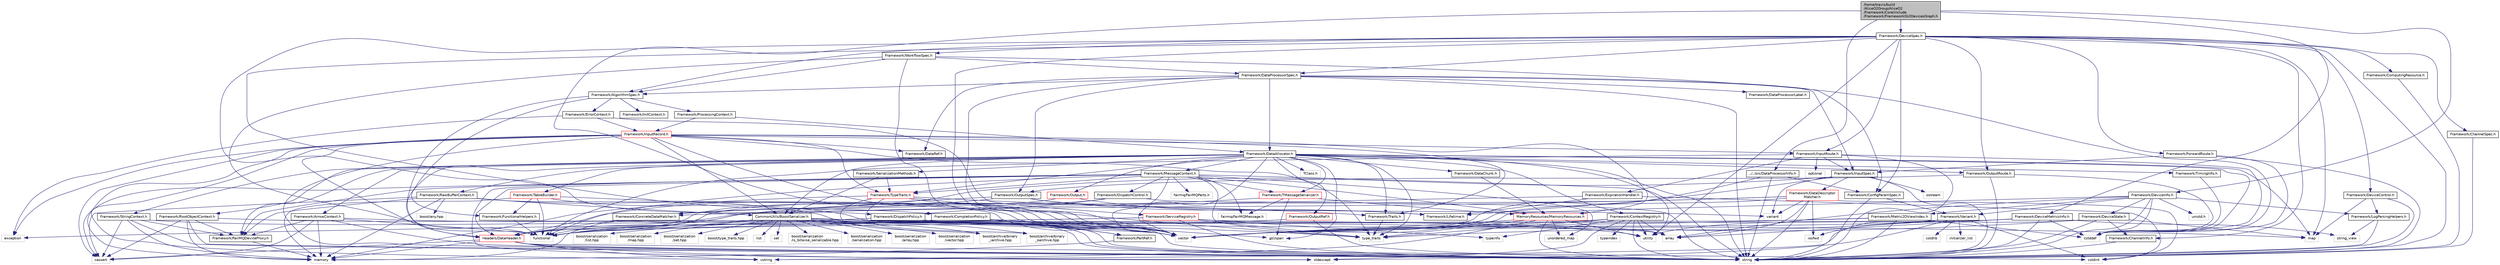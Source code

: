 digraph "/home/travis/build/AliceO2Group/AliceO2/Framework/Core/include/Framework/FrameworkGUIDevicesGraph.h"
{
 // INTERACTIVE_SVG=YES
  bgcolor="transparent";
  edge [fontname="Helvetica",fontsize="10",labelfontname="Helvetica",labelfontsize="10"];
  node [fontname="Helvetica",fontsize="10",shape=record];
  Node0 [label="/home/travis/build\l/AliceO2Group/AliceO2\l/Framework/Core/include\l/Framework/FrameworkGUIDevicesGraph.h",height=0.2,width=0.4,color="black", fillcolor="grey75", style="filled", fontcolor="black"];
  Node0 -> Node1 [color="midnightblue",fontsize="10",style="solid",fontname="Helvetica"];
  Node1 [label="../../src/DataProcessorInfo.h",height=0.2,width=0.4,color="black",URL="$d3/db3/DataProcessorInfo_8h.html"];
  Node1 -> Node2 [color="midnightblue",fontsize="10",style="solid",fontname="Helvetica"];
  Node2 [label="Framework/ConfigParamSpec.h",height=0.2,width=0.4,color="black",URL="$d0/d1c/ConfigParamSpec_8h.html"];
  Node2 -> Node3 [color="midnightblue",fontsize="10",style="solid",fontname="Helvetica"];
  Node3 [label="Framework/Variant.h",height=0.2,width=0.4,color="black",URL="$de/d56/Variant_8h.html"];
  Node3 -> Node4 [color="midnightblue",fontsize="10",style="solid",fontname="Helvetica"];
  Node4 [label="type_traits",height=0.2,width=0.4,color="grey75"];
  Node3 -> Node5 [color="midnightblue",fontsize="10",style="solid",fontname="Helvetica"];
  Node5 [label="cstring",height=0.2,width=0.4,color="grey75"];
  Node3 -> Node6 [color="midnightblue",fontsize="10",style="solid",fontname="Helvetica"];
  Node6 [label="cstdint",height=0.2,width=0.4,color="grey75"];
  Node3 -> Node7 [color="midnightblue",fontsize="10",style="solid",fontname="Helvetica"];
  Node7 [label="cstdlib",height=0.2,width=0.4,color="grey75"];
  Node3 -> Node8 [color="midnightblue",fontsize="10",style="solid",fontname="Helvetica"];
  Node8 [label="stdexcept",height=0.2,width=0.4,color="grey75"];
  Node3 -> Node9 [color="midnightblue",fontsize="10",style="solid",fontname="Helvetica"];
  Node9 [label="iosfwd",height=0.2,width=0.4,color="grey75"];
  Node3 -> Node10 [color="midnightblue",fontsize="10",style="solid",fontname="Helvetica"];
  Node10 [label="initializer_list",height=0.2,width=0.4,color="grey75"];
  Node2 -> Node11 [color="midnightblue",fontsize="10",style="solid",fontname="Helvetica"];
  Node11 [label="string",height=0.2,width=0.4,color="grey75"];
  Node1 -> Node11 [color="midnightblue",fontsize="10",style="solid",fontname="Helvetica"];
  Node1 -> Node12 [color="midnightblue",fontsize="10",style="solid",fontname="Helvetica"];
  Node12 [label="vector",height=0.2,width=0.4,color="grey75"];
  Node0 -> Node13 [color="midnightblue",fontsize="10",style="solid",fontname="Helvetica"];
  Node13 [label="Framework/DeviceSpec.h",height=0.2,width=0.4,color="black",URL="$df/de8/DeviceSpec_8h.html"];
  Node13 -> Node14 [color="midnightblue",fontsize="10",style="solid",fontname="Helvetica"];
  Node14 [label="Framework/WorkflowSpec.h",height=0.2,width=0.4,color="black",URL="$df/da1/WorkflowSpec_8h.html"];
  Node14 -> Node15 [color="midnightblue",fontsize="10",style="solid",fontname="Helvetica"];
  Node15 [label="Framework/DataProcessorSpec.h",height=0.2,width=0.4,color="black",URL="$d0/df4/DataProcessorSpec_8h.html"];
  Node15 -> Node16 [color="midnightblue",fontsize="10",style="solid",fontname="Helvetica"];
  Node16 [label="Framework/AlgorithmSpec.h",height=0.2,width=0.4,color="black",URL="$d0/d14/AlgorithmSpec_8h.html"];
  Node16 -> Node17 [color="midnightblue",fontsize="10",style="solid",fontname="Helvetica"];
  Node17 [label="Framework/ProcessingContext.h",height=0.2,width=0.4,color="black",URL="$de/d6a/ProcessingContext_8h.html"];
  Node17 -> Node18 [color="midnightblue",fontsize="10",style="solid",fontname="Helvetica"];
  Node18 [label="Framework/InputRecord.h",height=0.2,width=0.4,color="red",URL="$d6/d5c/InputRecord_8h.html"];
  Node18 -> Node19 [color="midnightblue",fontsize="10",style="solid",fontname="Helvetica"];
  Node19 [label="Framework/DataRef.h",height=0.2,width=0.4,color="black",URL="$d5/dfb/DataRef_8h.html"];
  Node18 -> Node69 [color="midnightblue",fontsize="10",style="solid",fontname="Helvetica"];
  Node69 [label="Framework/InputRoute.h",height=0.2,width=0.4,color="black",URL="$d5/d19/InputRoute_8h.html"];
  Node69 -> Node70 [color="midnightblue",fontsize="10",style="solid",fontname="Helvetica"];
  Node70 [label="Framework/ExpirationHandler.h",height=0.2,width=0.4,color="black",URL="$d2/dd9/ExpirationHandler_8h.html"];
  Node70 -> Node71 [color="midnightblue",fontsize="10",style="solid",fontname="Helvetica"];
  Node71 [label="Framework/Lifetime.h",height=0.2,width=0.4,color="black",URL="$dc/dca/Lifetime_8h.html"];
  Node70 -> Node6 [color="midnightblue",fontsize="10",style="solid",fontname="Helvetica"];
  Node70 -> Node72 [color="midnightblue",fontsize="10",style="solid",fontname="Helvetica"];
  Node72 [label="functional",height=0.2,width=0.4,color="grey75"];
  Node69 -> Node73 [color="midnightblue",fontsize="10",style="solid",fontname="Helvetica"];
  Node73 [label="Framework/InputSpec.h",height=0.2,width=0.4,color="black",URL="$d5/d3f/InputSpec_8h.html"];
  Node73 -> Node71 [color="midnightblue",fontsize="10",style="solid",fontname="Helvetica"];
  Node73 -> Node74 [color="midnightblue",fontsize="10",style="solid",fontname="Helvetica"];
  Node74 [label="Framework/ConcreteDataMatcher.h",height=0.2,width=0.4,color="black",URL="$d0/d1b/ConcreteDataMatcher_8h.html"];
  Node74 -> Node62 [color="midnightblue",fontsize="10",style="solid",fontname="Helvetica"];
  Node62 [label="Headers/DataHeader.h",height=0.2,width=0.4,color="red",URL="$dc/dcd/DataHeader_8h.html"];
  Node62 -> Node6 [color="midnightblue",fontsize="10",style="solid",fontname="Helvetica"];
  Node62 -> Node29 [color="midnightblue",fontsize="10",style="solid",fontname="Helvetica"];
  Node29 [label="memory",height=0.2,width=0.4,color="grey75"];
  Node62 -> Node63 [color="midnightblue",fontsize="10",style="solid",fontname="Helvetica"];
  Node63 [label="cassert",height=0.2,width=0.4,color="grey75"];
  Node62 -> Node5 [color="midnightblue",fontsize="10",style="solid",fontname="Helvetica"];
  Node62 -> Node8 [color="midnightblue",fontsize="10",style="solid",fontname="Helvetica"];
  Node62 -> Node11 [color="midnightblue",fontsize="10",style="solid",fontname="Helvetica"];
  Node73 -> Node75 [color="midnightblue",fontsize="10",style="solid",fontname="Helvetica"];
  Node75 [label="Framework/DataDescriptor\lMatcher.h",height=0.2,width=0.4,color="red",URL="$d3/da3/DataDescriptorMatcher_8h.html"];
  Node75 -> Node74 [color="midnightblue",fontsize="10",style="solid",fontname="Helvetica"];
  Node75 -> Node62 [color="midnightblue",fontsize="10",style="solid",fontname="Helvetica"];
  Node75 -> Node50 [color="midnightblue",fontsize="10",style="solid",fontname="Helvetica"];
  Node50 [label="array",height=0.2,width=0.4,color="grey75"];
  Node75 -> Node6 [color="midnightblue",fontsize="10",style="solid",fontname="Helvetica"];
  Node75 -> Node9 [color="midnightblue",fontsize="10",style="solid",fontname="Helvetica"];
  Node75 -> Node11 [color="midnightblue",fontsize="10",style="solid",fontname="Helvetica"];
  Node75 -> Node79 [color="midnightblue",fontsize="10",style="solid",fontname="Helvetica"];
  Node79 [label="variant",height=0.2,width=0.4,color="grey75"];
  Node75 -> Node12 [color="midnightblue",fontsize="10",style="solid",fontname="Helvetica"];
  Node73 -> Node11 [color="midnightblue",fontsize="10",style="solid",fontname="Helvetica"];
  Node73 -> Node81 [color="midnightblue",fontsize="10",style="solid",fontname="Helvetica"];
  Node81 [label="ostream",height=0.2,width=0.4,color="grey75"];
  Node73 -> Node79 [color="midnightblue",fontsize="10",style="solid",fontname="Helvetica"];
  Node69 -> Node82 [color="midnightblue",fontsize="10",style="solid",fontname="Helvetica"];
  Node82 [label="cstddef",height=0.2,width=0.4,color="grey75"];
  Node69 -> Node11 [color="midnightblue",fontsize="10",style="solid",fontname="Helvetica"];
  Node69 -> Node72 [color="midnightblue",fontsize="10",style="solid",fontname="Helvetica"];
  Node69 -> Node83 [color="midnightblue",fontsize="10",style="solid",fontname="Helvetica"];
  Node83 [label="optional",height=0.2,width=0.4,color="grey75"];
  Node18 -> Node44 [color="midnightblue",fontsize="10",style="solid",fontname="Helvetica"];
  Node44 [label="Framework/TypeTraits.h",height=0.2,width=0.4,color="red",URL="$d0/d95/TypeTraits_8h.html"];
  Node44 -> Node4 [color="midnightblue",fontsize="10",style="solid",fontname="Helvetica"];
  Node44 -> Node12 [color="midnightblue",fontsize="10",style="solid",fontname="Helvetica"];
  Node44 -> Node29 [color="midnightblue",fontsize="10",style="solid",fontname="Helvetica"];
  Node44 -> Node45 [color="midnightblue",fontsize="10",style="solid",fontname="Helvetica"];
  Node45 [label="Framework/Traits.h",height=0.2,width=0.4,color="black",URL="$db/d31/Traits_8h.html"];
  Node45 -> Node4 [color="midnightblue",fontsize="10",style="solid",fontname="Helvetica"];
  Node44 -> Node46 [color="midnightblue",fontsize="10",style="solid",fontname="Helvetica"];
  Node46 [label="boost/archive/binary\l_iarchive.hpp",height=0.2,width=0.4,color="grey75"];
  Node44 -> Node47 [color="midnightblue",fontsize="10",style="solid",fontname="Helvetica"];
  Node47 [label="boost/archive/binary\l_oarchive.hpp",height=0.2,width=0.4,color="grey75"];
  Node18 -> Node45 [color="midnightblue",fontsize="10",style="solid",fontname="Helvetica"];
  Node18 -> Node31 [color="midnightblue",fontsize="10",style="solid",fontname="Helvetica"];
  Node31 [label="MemoryResources/MemoryResources.h",height=0.2,width=0.4,color="red",URL="$dc/d03/MemoryResources_8h.html"];
  Node31 -> Node5 [color="midnightblue",fontsize="10",style="solid",fontname="Helvetica"];
  Node31 -> Node11 [color="midnightblue",fontsize="10",style="solid",fontname="Helvetica"];
  Node31 -> Node4 [color="midnightblue",fontsize="10",style="solid",fontname="Helvetica"];
  Node31 -> Node36 [color="midnightblue",fontsize="10",style="solid",fontname="Helvetica"];
  Node36 [label="utility",height=0.2,width=0.4,color="grey75"];
  Node31 -> Node12 [color="midnightblue",fontsize="10",style="solid",fontname="Helvetica"];
  Node31 -> Node37 [color="midnightblue",fontsize="10",style="solid",fontname="Helvetica"];
  Node37 [label="unordered_map",height=0.2,width=0.4,color="grey75"];
  Node18 -> Node62 [color="midnightblue",fontsize="10",style="solid",fontname="Helvetica"];
  Node18 -> Node49 [color="midnightblue",fontsize="10",style="solid",fontname="Helvetica"];
  Node49 [label="CommonUtils/BoostSerializer.h",height=0.2,width=0.4,color="black",URL="$d7/d91/BoostSerializer_8h.html",tooltip="Templatised boost serializer/deserializer for containers and base types. "];
  Node49 -> Node36 [color="midnightblue",fontsize="10",style="solid",fontname="Helvetica"];
  Node49 -> Node4 [color="midnightblue",fontsize="10",style="solid",fontname="Helvetica"];
  Node49 -> Node50 [color="midnightblue",fontsize="10",style="solid",fontname="Helvetica"];
  Node49 -> Node12 [color="midnightblue",fontsize="10",style="solid",fontname="Helvetica"];
  Node49 -> Node51 [color="midnightblue",fontsize="10",style="solid",fontname="Helvetica"];
  Node51 [label="list",height=0.2,width=0.4,color="grey75"];
  Node49 -> Node52 [color="midnightblue",fontsize="10",style="solid",fontname="Helvetica"];
  Node52 [label="map",height=0.2,width=0.4,color="grey75"];
  Node49 -> Node53 [color="midnightblue",fontsize="10",style="solid",fontname="Helvetica"];
  Node53 [label="set",height=0.2,width=0.4,color="grey75"];
  Node49 -> Node46 [color="midnightblue",fontsize="10",style="solid",fontname="Helvetica"];
  Node49 -> Node47 [color="midnightblue",fontsize="10",style="solid",fontname="Helvetica"];
  Node49 -> Node54 [color="midnightblue",fontsize="10",style="solid",fontname="Helvetica"];
  Node54 [label="boost/serialization\l/is_bitwise_serializable.hpp",height=0.2,width=0.4,color="grey75"];
  Node49 -> Node55 [color="midnightblue",fontsize="10",style="solid",fontname="Helvetica"];
  Node55 [label="boost/serialization\l/serialization.hpp",height=0.2,width=0.4,color="grey75"];
  Node49 -> Node56 [color="midnightblue",fontsize="10",style="solid",fontname="Helvetica"];
  Node56 [label="boost/serialization\l/array.hpp",height=0.2,width=0.4,color="grey75"];
  Node49 -> Node57 [color="midnightblue",fontsize="10",style="solid",fontname="Helvetica"];
  Node57 [label="boost/serialization\l/vector.hpp",height=0.2,width=0.4,color="grey75"];
  Node49 -> Node58 [color="midnightblue",fontsize="10",style="solid",fontname="Helvetica"];
  Node58 [label="boost/serialization\l/list.hpp",height=0.2,width=0.4,color="grey75"];
  Node49 -> Node59 [color="midnightblue",fontsize="10",style="solid",fontname="Helvetica"];
  Node59 [label="boost/serialization\l/map.hpp",height=0.2,width=0.4,color="grey75"];
  Node49 -> Node60 [color="midnightblue",fontsize="10",style="solid",fontname="Helvetica"];
  Node60 [label="boost/serialization\l/set.hpp",height=0.2,width=0.4,color="grey75"];
  Node49 -> Node61 [color="midnightblue",fontsize="10",style="solid",fontname="Helvetica"];
  Node61 [label="boost/type_traits.hpp",height=0.2,width=0.4,color="grey75"];
  Node18 -> Node11 [color="midnightblue",fontsize="10",style="solid",fontname="Helvetica"];
  Node18 -> Node12 [color="midnightblue",fontsize="10",style="solid",fontname="Helvetica"];
  Node18 -> Node5 [color="midnightblue",fontsize="10",style="solid",fontname="Helvetica"];
  Node18 -> Node63 [color="midnightblue",fontsize="10",style="solid",fontname="Helvetica"];
  Node18 -> Node87 [color="midnightblue",fontsize="10",style="solid",fontname="Helvetica"];
  Node87 [label="exception",height=0.2,width=0.4,color="grey75"];
  Node18 -> Node29 [color="midnightblue",fontsize="10",style="solid",fontname="Helvetica"];
  Node18 -> Node4 [color="midnightblue",fontsize="10",style="solid",fontname="Helvetica"];
  Node17 -> Node88 [color="midnightblue",fontsize="10",style="solid",fontname="Helvetica"];
  Node88 [label="Framework/DataAllocator.h",height=0.2,width=0.4,color="black",URL="$d1/d28/DataAllocator_8h.html"];
  Node88 -> Node89 [color="midnightblue",fontsize="10",style="solid",fontname="Helvetica"];
  Node89 [label="Framework/ContextRegistry.h",height=0.2,width=0.4,color="black",URL="$df/d2f/ContextRegistry_8h.html"];
  Node89 -> Node90 [color="midnightblue",fontsize="10",style="solid",fontname="Helvetica"];
  Node90 [label="typeinfo",height=0.2,width=0.4,color="grey75"];
  Node89 -> Node91 [color="midnightblue",fontsize="10",style="solid",fontname="Helvetica"];
  Node91 [label="typeindex",height=0.2,width=0.4,color="grey75"];
  Node89 -> Node4 [color="midnightblue",fontsize="10",style="solid",fontname="Helvetica"];
  Node89 -> Node11 [color="midnightblue",fontsize="10",style="solid",fontname="Helvetica"];
  Node89 -> Node8 [color="midnightblue",fontsize="10",style="solid",fontname="Helvetica"];
  Node89 -> Node12 [color="midnightblue",fontsize="10",style="solid",fontname="Helvetica"];
  Node89 -> Node36 [color="midnightblue",fontsize="10",style="solid",fontname="Helvetica"];
  Node89 -> Node50 [color="midnightblue",fontsize="10",style="solid",fontname="Helvetica"];
  Node88 -> Node92 [color="midnightblue",fontsize="10",style="solid",fontname="Helvetica"];
  Node92 [label="Framework/MessageContext.h",height=0.2,width=0.4,color="black",URL="$dc/dc4/MessageContext_8h.html"];
  Node92 -> Node93 [color="midnightblue",fontsize="10",style="solid",fontname="Helvetica"];
  Node93 [label="Framework/DispatchControl.h",height=0.2,width=0.4,color="black",URL="$dd/dda/DispatchControl_8h.html"];
  Node93 -> Node94 [color="midnightblue",fontsize="10",style="solid",fontname="Helvetica"];
  Node94 [label="Framework/DispatchPolicy.h",height=0.2,width=0.4,color="black",URL="$da/de6/DispatchPolicy_8h.html"];
  Node94 -> Node95 [color="midnightblue",fontsize="10",style="solid",fontname="Helvetica"];
  Node95 [label="Framework/PartRef.h",height=0.2,width=0.4,color="black",URL="$d9/d32/PartRef_8h.html"];
  Node95 -> Node29 [color="midnightblue",fontsize="10",style="solid",fontname="Helvetica"];
  Node94 -> Node72 [color="midnightblue",fontsize="10",style="solid",fontname="Helvetica"];
  Node94 -> Node11 [color="midnightblue",fontsize="10",style="solid",fontname="Helvetica"];
  Node94 -> Node12 [color="midnightblue",fontsize="10",style="solid",fontname="Helvetica"];
  Node93 -> Node72 [color="midnightblue",fontsize="10",style="solid",fontname="Helvetica"];
  Node93 -> Node11 [color="midnightblue",fontsize="10",style="solid",fontname="Helvetica"];
  Node92 -> Node96 [color="midnightblue",fontsize="10",style="solid",fontname="Helvetica"];
  Node96 [label="Framework/FairMQDeviceProxy.h",height=0.2,width=0.4,color="black",URL="$d8/d71/FairMQDeviceProxy_8h.html"];
  Node96 -> Node29 [color="midnightblue",fontsize="10",style="solid",fontname="Helvetica"];
  Node92 -> Node21 [color="midnightblue",fontsize="10",style="solid",fontname="Helvetica"];
  Node21 [label="Framework/TMessageSerializer.h",height=0.2,width=0.4,color="red",URL="$d8/d3c/TMessageSerializer_8h.html"];
  Node21 -> Node22 [color="midnightblue",fontsize="10",style="solid",fontname="Helvetica"];
  Node22 [label="fairmq/FairMQMessage.h",height=0.2,width=0.4,color="grey75"];
  Node21 -> Node28 [color="midnightblue",fontsize="10",style="solid",fontname="Helvetica"];
  Node28 [label="gsl/span",height=0.2,width=0.4,color="grey75"];
  Node21 -> Node29 [color="midnightblue",fontsize="10",style="solid",fontname="Helvetica"];
  Node21 -> Node31 [color="midnightblue",fontsize="10",style="solid",fontname="Helvetica"];
  Node92 -> Node44 [color="midnightblue",fontsize="10",style="solid",fontname="Helvetica"];
  Node92 -> Node62 [color="midnightblue",fontsize="10",style="solid",fontname="Helvetica"];
  Node92 -> Node31 [color="midnightblue",fontsize="10",style="solid",fontname="Helvetica"];
  Node92 -> Node22 [color="midnightblue",fontsize="10",style="solid",fontname="Helvetica"];
  Node92 -> Node97 [color="midnightblue",fontsize="10",style="solid",fontname="Helvetica"];
  Node97 [label="fairmq/FairMQParts.h",height=0.2,width=0.4,color="grey75"];
  Node92 -> Node63 [color="midnightblue",fontsize="10",style="solid",fontname="Helvetica"];
  Node92 -> Node72 [color="midnightblue",fontsize="10",style="solid",fontname="Helvetica"];
  Node92 -> Node8 [color="midnightblue",fontsize="10",style="solid",fontname="Helvetica"];
  Node92 -> Node11 [color="midnightblue",fontsize="10",style="solid",fontname="Helvetica"];
  Node92 -> Node4 [color="midnightblue",fontsize="10",style="solid",fontname="Helvetica"];
  Node92 -> Node37 [color="midnightblue",fontsize="10",style="solid",fontname="Helvetica"];
  Node92 -> Node12 [color="midnightblue",fontsize="10",style="solid",fontname="Helvetica"];
  Node88 -> Node98 [color="midnightblue",fontsize="10",style="solid",fontname="Helvetica"];
  Node98 [label="Framework/RootObjectContext.h",height=0.2,width=0.4,color="black",URL="$d2/d80/RootObjectContext_8h.html"];
  Node98 -> Node96 [color="midnightblue",fontsize="10",style="solid",fontname="Helvetica"];
  Node98 -> Node12 [color="midnightblue",fontsize="10",style="solid",fontname="Helvetica"];
  Node98 -> Node63 [color="midnightblue",fontsize="10",style="solid",fontname="Helvetica"];
  Node98 -> Node11 [color="midnightblue",fontsize="10",style="solid",fontname="Helvetica"];
  Node98 -> Node29 [color="midnightblue",fontsize="10",style="solid",fontname="Helvetica"];
  Node88 -> Node99 [color="midnightblue",fontsize="10",style="solid",fontname="Helvetica"];
  Node99 [label="Framework/StringContext.h",height=0.2,width=0.4,color="black",URL="$dd/df6/StringContext_8h.html"];
  Node99 -> Node96 [color="midnightblue",fontsize="10",style="solid",fontname="Helvetica"];
  Node99 -> Node12 [color="midnightblue",fontsize="10",style="solid",fontname="Helvetica"];
  Node99 -> Node63 [color="midnightblue",fontsize="10",style="solid",fontname="Helvetica"];
  Node99 -> Node11 [color="midnightblue",fontsize="10",style="solid",fontname="Helvetica"];
  Node99 -> Node29 [color="midnightblue",fontsize="10",style="solid",fontname="Helvetica"];
  Node88 -> Node100 [color="midnightblue",fontsize="10",style="solid",fontname="Helvetica"];
  Node100 [label="Framework/ArrowContext.h",height=0.2,width=0.4,color="black",URL="$d8/da2/ArrowContext_8h.html"];
  Node100 -> Node96 [color="midnightblue",fontsize="10",style="solid",fontname="Helvetica"];
  Node100 -> Node63 [color="midnightblue",fontsize="10",style="solid",fontname="Helvetica"];
  Node100 -> Node72 [color="midnightblue",fontsize="10",style="solid",fontname="Helvetica"];
  Node100 -> Node29 [color="midnightblue",fontsize="10",style="solid",fontname="Helvetica"];
  Node100 -> Node11 [color="midnightblue",fontsize="10",style="solid",fontname="Helvetica"];
  Node100 -> Node12 [color="midnightblue",fontsize="10",style="solid",fontname="Helvetica"];
  Node88 -> Node101 [color="midnightblue",fontsize="10",style="solid",fontname="Helvetica"];
  Node101 [label="Framework/RawBufferContext.h",height=0.2,width=0.4,color="black",URL="$d8/d25/RawBufferContext_8h.html",tooltip=" "];
  Node101 -> Node96 [color="midnightblue",fontsize="10",style="solid",fontname="Helvetica"];
  Node101 -> Node49 [color="midnightblue",fontsize="10",style="solid",fontname="Helvetica"];
  Node101 -> Node12 [color="midnightblue",fontsize="10",style="solid",fontname="Helvetica"];
  Node101 -> Node63 [color="midnightblue",fontsize="10",style="solid",fontname="Helvetica"];
  Node101 -> Node11 [color="midnightblue",fontsize="10",style="solid",fontname="Helvetica"];
  Node101 -> Node29 [color="midnightblue",fontsize="10",style="solid",fontname="Helvetica"];
  Node101 -> Node102 [color="midnightblue",fontsize="10",style="solid",fontname="Helvetica"];
  Node102 [label="boost/any.hpp",height=0.2,width=0.4,color="grey75"];
  Node88 -> Node49 [color="midnightblue",fontsize="10",style="solid",fontname="Helvetica"];
  Node88 -> Node103 [color="midnightblue",fontsize="10",style="solid",fontname="Helvetica"];
  Node103 [label="Framework/Output.h",height=0.2,width=0.4,color="red",URL="$d3/ddf/Output_8h.html"];
  Node103 -> Node62 [color="midnightblue",fontsize="10",style="solid",fontname="Helvetica"];
  Node103 -> Node71 [color="midnightblue",fontsize="10",style="solid",fontname="Helvetica"];
  Node88 -> Node104 [color="midnightblue",fontsize="10",style="solid",fontname="Helvetica"];
  Node104 [label="Framework/OutputRef.h",height=0.2,width=0.4,color="red",URL="$d6/d5a/OutputRef_8h.html"];
  Node104 -> Node62 [color="midnightblue",fontsize="10",style="solid",fontname="Helvetica"];
  Node104 -> Node11 [color="midnightblue",fontsize="10",style="solid",fontname="Helvetica"];
  Node88 -> Node105 [color="midnightblue",fontsize="10",style="solid",fontname="Helvetica"];
  Node105 [label="Framework/OutputRoute.h",height=0.2,width=0.4,color="black",URL="$d6/df4/OutputRoute_8h.html"];
  Node105 -> Node106 [color="midnightblue",fontsize="10",style="solid",fontname="Helvetica"];
  Node106 [label="Framework/OutputSpec.h",height=0.2,width=0.4,color="black",URL="$db/d2d/OutputSpec_8h.html"];
  Node106 -> Node62 [color="midnightblue",fontsize="10",style="solid",fontname="Helvetica"];
  Node106 -> Node71 [color="midnightblue",fontsize="10",style="solid",fontname="Helvetica"];
  Node106 -> Node74 [color="midnightblue",fontsize="10",style="solid",fontname="Helvetica"];
  Node106 -> Node79 [color="midnightblue",fontsize="10",style="solid",fontname="Helvetica"];
  Node105 -> Node82 [color="midnightblue",fontsize="10",style="solid",fontname="Helvetica"];
  Node105 -> Node11 [color="midnightblue",fontsize="10",style="solid",fontname="Helvetica"];
  Node88 -> Node107 [color="midnightblue",fontsize="10",style="solid",fontname="Helvetica"];
  Node107 [label="Framework/DataChunk.h",height=0.2,width=0.4,color="black",URL="$d7/d31/DataChunk_8h.html"];
  Node107 -> Node31 [color="midnightblue",fontsize="10",style="solid",fontname="Helvetica"];
  Node88 -> Node96 [color="midnightblue",fontsize="10",style="solid",fontname="Helvetica"];
  Node88 -> Node108 [color="midnightblue",fontsize="10",style="solid",fontname="Helvetica"];
  Node108 [label="Framework/TimingInfo.h",height=0.2,width=0.4,color="black",URL="$da/d2b/TimingInfo_8h.html"];
  Node108 -> Node82 [color="midnightblue",fontsize="10",style="solid",fontname="Helvetica"];
  Node88 -> Node21 [color="midnightblue",fontsize="10",style="solid",fontname="Helvetica"];
  Node88 -> Node44 [color="midnightblue",fontsize="10",style="solid",fontname="Helvetica"];
  Node88 -> Node45 [color="midnightblue",fontsize="10",style="solid",fontname="Helvetica"];
  Node88 -> Node43 [color="midnightblue",fontsize="10",style="solid",fontname="Helvetica"];
  Node43 [label="Framework/SerializationMethods.h",height=0.2,width=0.4,color="black",URL="$d1/d53/SerializationMethods_8h.html",tooltip="Type wrappers for enfording a specific serialization method. "];
  Node43 -> Node44 [color="midnightblue",fontsize="10",style="solid",fontname="Helvetica"];
  Node43 -> Node49 [color="midnightblue",fontsize="10",style="solid",fontname="Helvetica"];
  Node88 -> Node109 [color="midnightblue",fontsize="10",style="solid",fontname="Helvetica"];
  Node109 [label="Framework/TableBuilder.h",height=0.2,width=0.4,color="red",URL="$d5/d98/TableBuilder_8h.html"];
  Node109 -> Node111 [color="midnightblue",fontsize="10",style="solid",fontname="Helvetica"];
  Node111 [label="Framework/FunctionalHelpers.h",height=0.2,width=0.4,color="black",URL="$de/d9b/FunctionalHelpers_8h.html"];
  Node111 -> Node72 [color="midnightblue",fontsize="10",style="solid",fontname="Helvetica"];
  Node109 -> Node72 [color="midnightblue",fontsize="10",style="solid",fontname="Helvetica"];
  Node109 -> Node12 [color="midnightblue",fontsize="10",style="solid",fontname="Helvetica"];
  Node109 -> Node11 [color="midnightblue",fontsize="10",style="solid",fontname="Helvetica"];
  Node109 -> Node29 [color="midnightblue",fontsize="10",style="solid",fontname="Helvetica"];
  Node88 -> Node62 [color="midnightblue",fontsize="10",style="solid",fontname="Helvetica"];
  Node88 -> Node67 [color="midnightblue",fontsize="10",style="solid",fontname="Helvetica"];
  Node67 [label="TClass.h",height=0.2,width=0.4,color="grey75"];
  Node88 -> Node28 [color="midnightblue",fontsize="10",style="solid",fontname="Helvetica"];
  Node88 -> Node12 [color="midnightblue",fontsize="10",style="solid",fontname="Helvetica"];
  Node88 -> Node52 [color="midnightblue",fontsize="10",style="solid",fontname="Helvetica"];
  Node88 -> Node11 [color="midnightblue",fontsize="10",style="solid",fontname="Helvetica"];
  Node88 -> Node36 [color="midnightblue",fontsize="10",style="solid",fontname="Helvetica"];
  Node88 -> Node4 [color="midnightblue",fontsize="10",style="solid",fontname="Helvetica"];
  Node88 -> Node82 [color="midnightblue",fontsize="10",style="solid",fontname="Helvetica"];
  Node16 -> Node125 [color="midnightblue",fontsize="10",style="solid",fontname="Helvetica"];
  Node125 [label="Framework/ErrorContext.h",height=0.2,width=0.4,color="black",URL="$d7/dad/ErrorContext_8h.html"];
  Node125 -> Node18 [color="midnightblue",fontsize="10",style="solid",fontname="Helvetica"];
  Node125 -> Node126 [color="midnightblue",fontsize="10",style="solid",fontname="Helvetica"];
  Node126 [label="Framework/ServiceRegistry.h",height=0.2,width=0.4,color="red",URL="$d8/d17/ServiceRegistry_8h.html"];
  Node126 -> Node50 [color="midnightblue",fontsize="10",style="solid",fontname="Helvetica"];
  Node126 -> Node87 [color="midnightblue",fontsize="10",style="solid",fontname="Helvetica"];
  Node126 -> Node72 [color="midnightblue",fontsize="10",style="solid",fontname="Helvetica"];
  Node126 -> Node11 [color="midnightblue",fontsize="10",style="solid",fontname="Helvetica"];
  Node126 -> Node4 [color="midnightblue",fontsize="10",style="solid",fontname="Helvetica"];
  Node126 -> Node90 [color="midnightblue",fontsize="10",style="solid",fontname="Helvetica"];
  Node125 -> Node87 [color="midnightblue",fontsize="10",style="solid",fontname="Helvetica"];
  Node16 -> Node129 [color="midnightblue",fontsize="10",style="solid",fontname="Helvetica"];
  Node129 [label="Framework/InitContext.h",height=0.2,width=0.4,color="black",URL="$d4/d2b/InitContext_8h.html"];
  Node16 -> Node111 [color="midnightblue",fontsize="10",style="solid",fontname="Helvetica"];
  Node16 -> Node72 [color="midnightblue",fontsize="10",style="solid",fontname="Helvetica"];
  Node15 -> Node2 [color="midnightblue",fontsize="10",style="solid",fontname="Helvetica"];
  Node15 -> Node88 [color="midnightblue",fontsize="10",style="solid",fontname="Helvetica"];
  Node15 -> Node130 [color="midnightblue",fontsize="10",style="solid",fontname="Helvetica"];
  Node130 [label="Framework/DataProcessorLabel.h",height=0.2,width=0.4,color="black",URL="$d1/df2/DataProcessorLabel_8h.html"];
  Node15 -> Node19 [color="midnightblue",fontsize="10",style="solid",fontname="Helvetica"];
  Node15 -> Node73 [color="midnightblue",fontsize="10",style="solid",fontname="Helvetica"];
  Node15 -> Node106 [color="midnightblue",fontsize="10",style="solid",fontname="Helvetica"];
  Node15 -> Node11 [color="midnightblue",fontsize="10",style="solid",fontname="Helvetica"];
  Node15 -> Node12 [color="midnightblue",fontsize="10",style="solid",fontname="Helvetica"];
  Node14 -> Node16 [color="midnightblue",fontsize="10",style="solid",fontname="Helvetica"];
  Node14 -> Node12 [color="midnightblue",fontsize="10",style="solid",fontname="Helvetica"];
  Node14 -> Node72 [color="midnightblue",fontsize="10",style="solid",fontname="Helvetica"];
  Node14 -> Node82 [color="midnightblue",fontsize="10",style="solid",fontname="Helvetica"];
  Node13 -> Node131 [color="midnightblue",fontsize="10",style="solid",fontname="Helvetica"];
  Node131 [label="Framework/ComputingResource.h",height=0.2,width=0.4,color="black",URL="$d8/d62/ComputingResource_8h.html"];
  Node131 -> Node11 [color="midnightblue",fontsize="10",style="solid",fontname="Helvetica"];
  Node13 -> Node15 [color="midnightblue",fontsize="10",style="solid",fontname="Helvetica"];
  Node13 -> Node132 [color="midnightblue",fontsize="10",style="solid",fontname="Helvetica"];
  Node132 [label="Framework/ChannelSpec.h",height=0.2,width=0.4,color="black",URL="$d6/d72/ChannelSpec_8h.html"];
  Node132 -> Node11 [color="midnightblue",fontsize="10",style="solid",fontname="Helvetica"];
  Node13 -> Node133 [color="midnightblue",fontsize="10",style="solid",fontname="Helvetica"];
  Node133 [label="Framework/ChannelInfo.h",height=0.2,width=0.4,color="black",URL="$dd/de5/ChannelInfo_8h.html"];
  Node133 -> Node11 [color="midnightblue",fontsize="10",style="solid",fontname="Helvetica"];
  Node13 -> Node134 [color="midnightblue",fontsize="10",style="solid",fontname="Helvetica"];
  Node134 [label="Framework/DeviceControl.h",height=0.2,width=0.4,color="black",URL="$d2/d2c/DeviceControl_8h.html"];
  Node134 -> Node52 [color="midnightblue",fontsize="10",style="solid",fontname="Helvetica"];
  Node134 -> Node11 [color="midnightblue",fontsize="10",style="solid",fontname="Helvetica"];
  Node134 -> Node135 [color="midnightblue",fontsize="10",style="solid",fontname="Helvetica"];
  Node135 [label="Framework/LogParsingHelpers.h",height=0.2,width=0.4,color="black",URL="$d8/d4a/LogParsingHelpers_8h.html"];
  Node135 -> Node11 [color="midnightblue",fontsize="10",style="solid",fontname="Helvetica"];
  Node135 -> Node136 [color="midnightblue",fontsize="10",style="solid",fontname="Helvetica"];
  Node136 [label="string_view",height=0.2,width=0.4,color="grey75"];
  Node13 -> Node16 [color="midnightblue",fontsize="10",style="solid",fontname="Helvetica"];
  Node13 -> Node2 [color="midnightblue",fontsize="10",style="solid",fontname="Helvetica"];
  Node13 -> Node137 [color="midnightblue",fontsize="10",style="solid",fontname="Helvetica"];
  Node137 [label="Framework/ForwardRoute.h",height=0.2,width=0.4,color="black",URL="$d7/d12/ForwardRoute_8h.html"];
  Node137 -> Node73 [color="midnightblue",fontsize="10",style="solid",fontname="Helvetica"];
  Node137 -> Node82 [color="midnightblue",fontsize="10",style="solid",fontname="Helvetica"];
  Node137 -> Node11 [color="midnightblue",fontsize="10",style="solid",fontname="Helvetica"];
  Node13 -> Node69 [color="midnightblue",fontsize="10",style="solid",fontname="Helvetica"];
  Node13 -> Node105 [color="midnightblue",fontsize="10",style="solid",fontname="Helvetica"];
  Node13 -> Node138 [color="midnightblue",fontsize="10",style="solid",fontname="Helvetica"];
  Node138 [label="Framework/CompletionPolicy.h",height=0.2,width=0.4,color="black",URL="$df/dd6/CompletionPolicy_8h.html"];
  Node138 -> Node95 [color="midnightblue",fontsize="10",style="solid",fontname="Helvetica"];
  Node138 -> Node72 [color="midnightblue",fontsize="10",style="solid",fontname="Helvetica"];
  Node138 -> Node11 [color="midnightblue",fontsize="10",style="solid",fontname="Helvetica"];
  Node138 -> Node12 [color="midnightblue",fontsize="10",style="solid",fontname="Helvetica"];
  Node138 -> Node28 [color="midnightblue",fontsize="10",style="solid",fontname="Helvetica"];
  Node13 -> Node94 [color="midnightblue",fontsize="10",style="solid",fontname="Helvetica"];
  Node13 -> Node12 [color="midnightblue",fontsize="10",style="solid",fontname="Helvetica"];
  Node13 -> Node11 [color="midnightblue",fontsize="10",style="solid",fontname="Helvetica"];
  Node13 -> Node52 [color="midnightblue",fontsize="10",style="solid",fontname="Helvetica"];
  Node13 -> Node36 [color="midnightblue",fontsize="10",style="solid",fontname="Helvetica"];
  Node0 -> Node139 [color="midnightblue",fontsize="10",style="solid",fontname="Helvetica"];
  Node139 [label="Framework/DeviceInfo.h",height=0.2,width=0.4,color="black",URL="$d7/d58/DeviceInfo_8h.html"];
  Node139 -> Node135 [color="midnightblue",fontsize="10",style="solid",fontname="Helvetica"];
  Node139 -> Node140 [color="midnightblue",fontsize="10",style="solid",fontname="Helvetica"];
  Node140 [label="Framework/Metric2DViewIndex.h",height=0.2,width=0.4,color="black",URL="$d0/d2c/Metric2DViewIndex_8h.html"];
  Node140 -> Node72 [color="midnightblue",fontsize="10",style="solid",fontname="Helvetica"];
  Node140 -> Node82 [color="midnightblue",fontsize="10",style="solid",fontname="Helvetica"];
  Node140 -> Node11 [color="midnightblue",fontsize="10",style="solid",fontname="Helvetica"];
  Node140 -> Node12 [color="midnightblue",fontsize="10",style="solid",fontname="Helvetica"];
  Node139 -> Node3 [color="midnightblue",fontsize="10",style="solid",fontname="Helvetica"];
  Node139 -> Node141 [color="midnightblue",fontsize="10",style="solid",fontname="Helvetica"];
  Node141 [label="Framework/DeviceState.h",height=0.2,width=0.4,color="black",URL="$d9/de0/DeviceState_8h.html"];
  Node141 -> Node133 [color="midnightblue",fontsize="10",style="solid",fontname="Helvetica"];
  Node141 -> Node12 [color="midnightblue",fontsize="10",style="solid",fontname="Helvetica"];
  Node141 -> Node11 [color="midnightblue",fontsize="10",style="solid",fontname="Helvetica"];
  Node141 -> Node52 [color="midnightblue",fontsize="10",style="solid",fontname="Helvetica"];
  Node141 -> Node36 [color="midnightblue",fontsize="10",style="solid",fontname="Helvetica"];
  Node139 -> Node82 [color="midnightblue",fontsize="10",style="solid",fontname="Helvetica"];
  Node139 -> Node11 [color="midnightblue",fontsize="10",style="solid",fontname="Helvetica"];
  Node139 -> Node12 [color="midnightblue",fontsize="10",style="solid",fontname="Helvetica"];
  Node139 -> Node142 [color="midnightblue",fontsize="10",style="solid",fontname="Helvetica"];
  Node142 [label="unistd.h",height=0.2,width=0.4,color="grey75"];
  Node139 -> Node50 [color="midnightblue",fontsize="10",style="solid",fontname="Helvetica"];
  Node0 -> Node143 [color="midnightblue",fontsize="10",style="solid",fontname="Helvetica"];
  Node143 [label="Framework/DeviceMetricsInfo.h",height=0.2,width=0.4,color="black",URL="$dc/df0/DeviceMetricsInfo_8h.html"];
  Node143 -> Node50 [color="midnightblue",fontsize="10",style="solid",fontname="Helvetica"];
  Node143 -> Node82 [color="midnightblue",fontsize="10",style="solid",fontname="Helvetica"];
  Node143 -> Node72 [color="midnightblue",fontsize="10",style="solid",fontname="Helvetica"];
  Node143 -> Node11 [color="midnightblue",fontsize="10",style="solid",fontname="Helvetica"];
  Node143 -> Node136 [color="midnightblue",fontsize="10",style="solid",fontname="Helvetica"];
  Node143 -> Node12 [color="midnightblue",fontsize="10",style="solid",fontname="Helvetica"];
  Node0 -> Node12 [color="midnightblue",fontsize="10",style="solid",fontname="Helvetica"];
}

